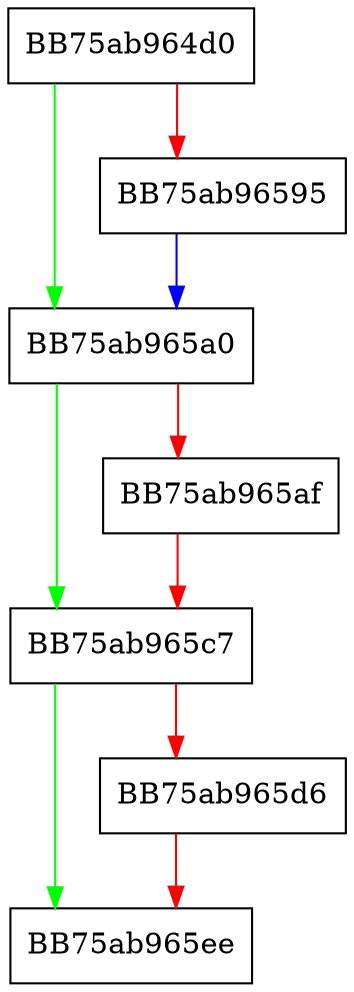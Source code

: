 digraph ReadCmdLineScanDynConfigValues {
  node [shape="box"];
  graph [splines=ortho];
  BB75ab964d0 -> BB75ab965a0 [color="green"];
  BB75ab964d0 -> BB75ab96595 [color="red"];
  BB75ab96595 -> BB75ab965a0 [color="blue"];
  BB75ab965a0 -> BB75ab965c7 [color="green"];
  BB75ab965a0 -> BB75ab965af [color="red"];
  BB75ab965af -> BB75ab965c7 [color="red"];
  BB75ab965c7 -> BB75ab965ee [color="green"];
  BB75ab965c7 -> BB75ab965d6 [color="red"];
  BB75ab965d6 -> BB75ab965ee [color="red"];
}